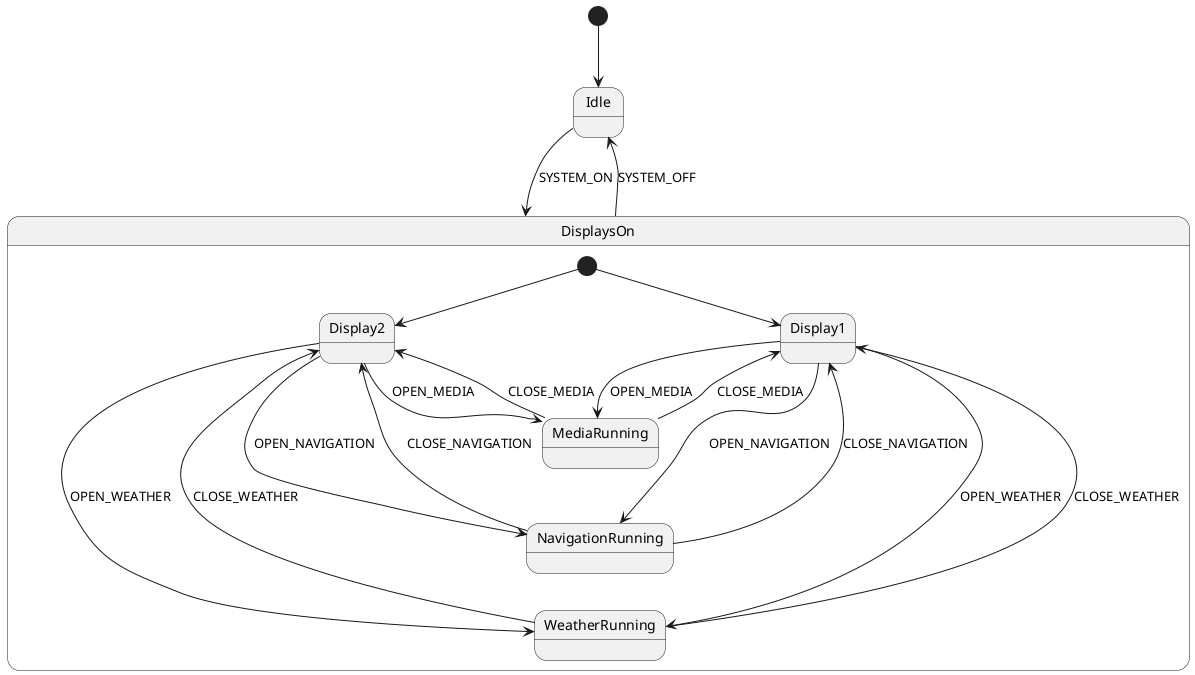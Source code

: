 @startuml

[*] --> Idle
Idle --> DisplaysOn: SYSTEM_ON
DisplaysOn --> Idle: SYSTEM_OFF

state DisplaysOn {
    [*] --> Display2
    [*] --> Display1

    Display1 --> MediaRunning: OPEN_MEDIA
    Display1 --> WeatherRunning: OPEN_WEATHER
    Display1 --> NavigationRunning: OPEN_NAVIGATION
    MediaRunning -up-> Display1: CLOSE_MEDIA
    WeatherRunning -up-> Display1: CLOSE_WEATHER
    NavigationRunning -up-> Display1: CLOSE_NAVIGATION

    Display2 --> MediaRunning: OPEN_MEDIA
    Display2 --> WeatherRunning: OPEN_WEATHER
    Display2 --> NavigationRunning: OPEN_NAVIGATION
    MediaRunning -up-> Display2: CLOSE_MEDIA
    WeatherRunning -up-> Display2: CLOSE_WEATHER
    NavigationRunning -up-> Display2: CLOSE_NAVIGATION

    MediaRunning -[hidden]-> NavigationRunning
    NavigationRunning -[hidden]-> WeatherRunning
}
@enduml